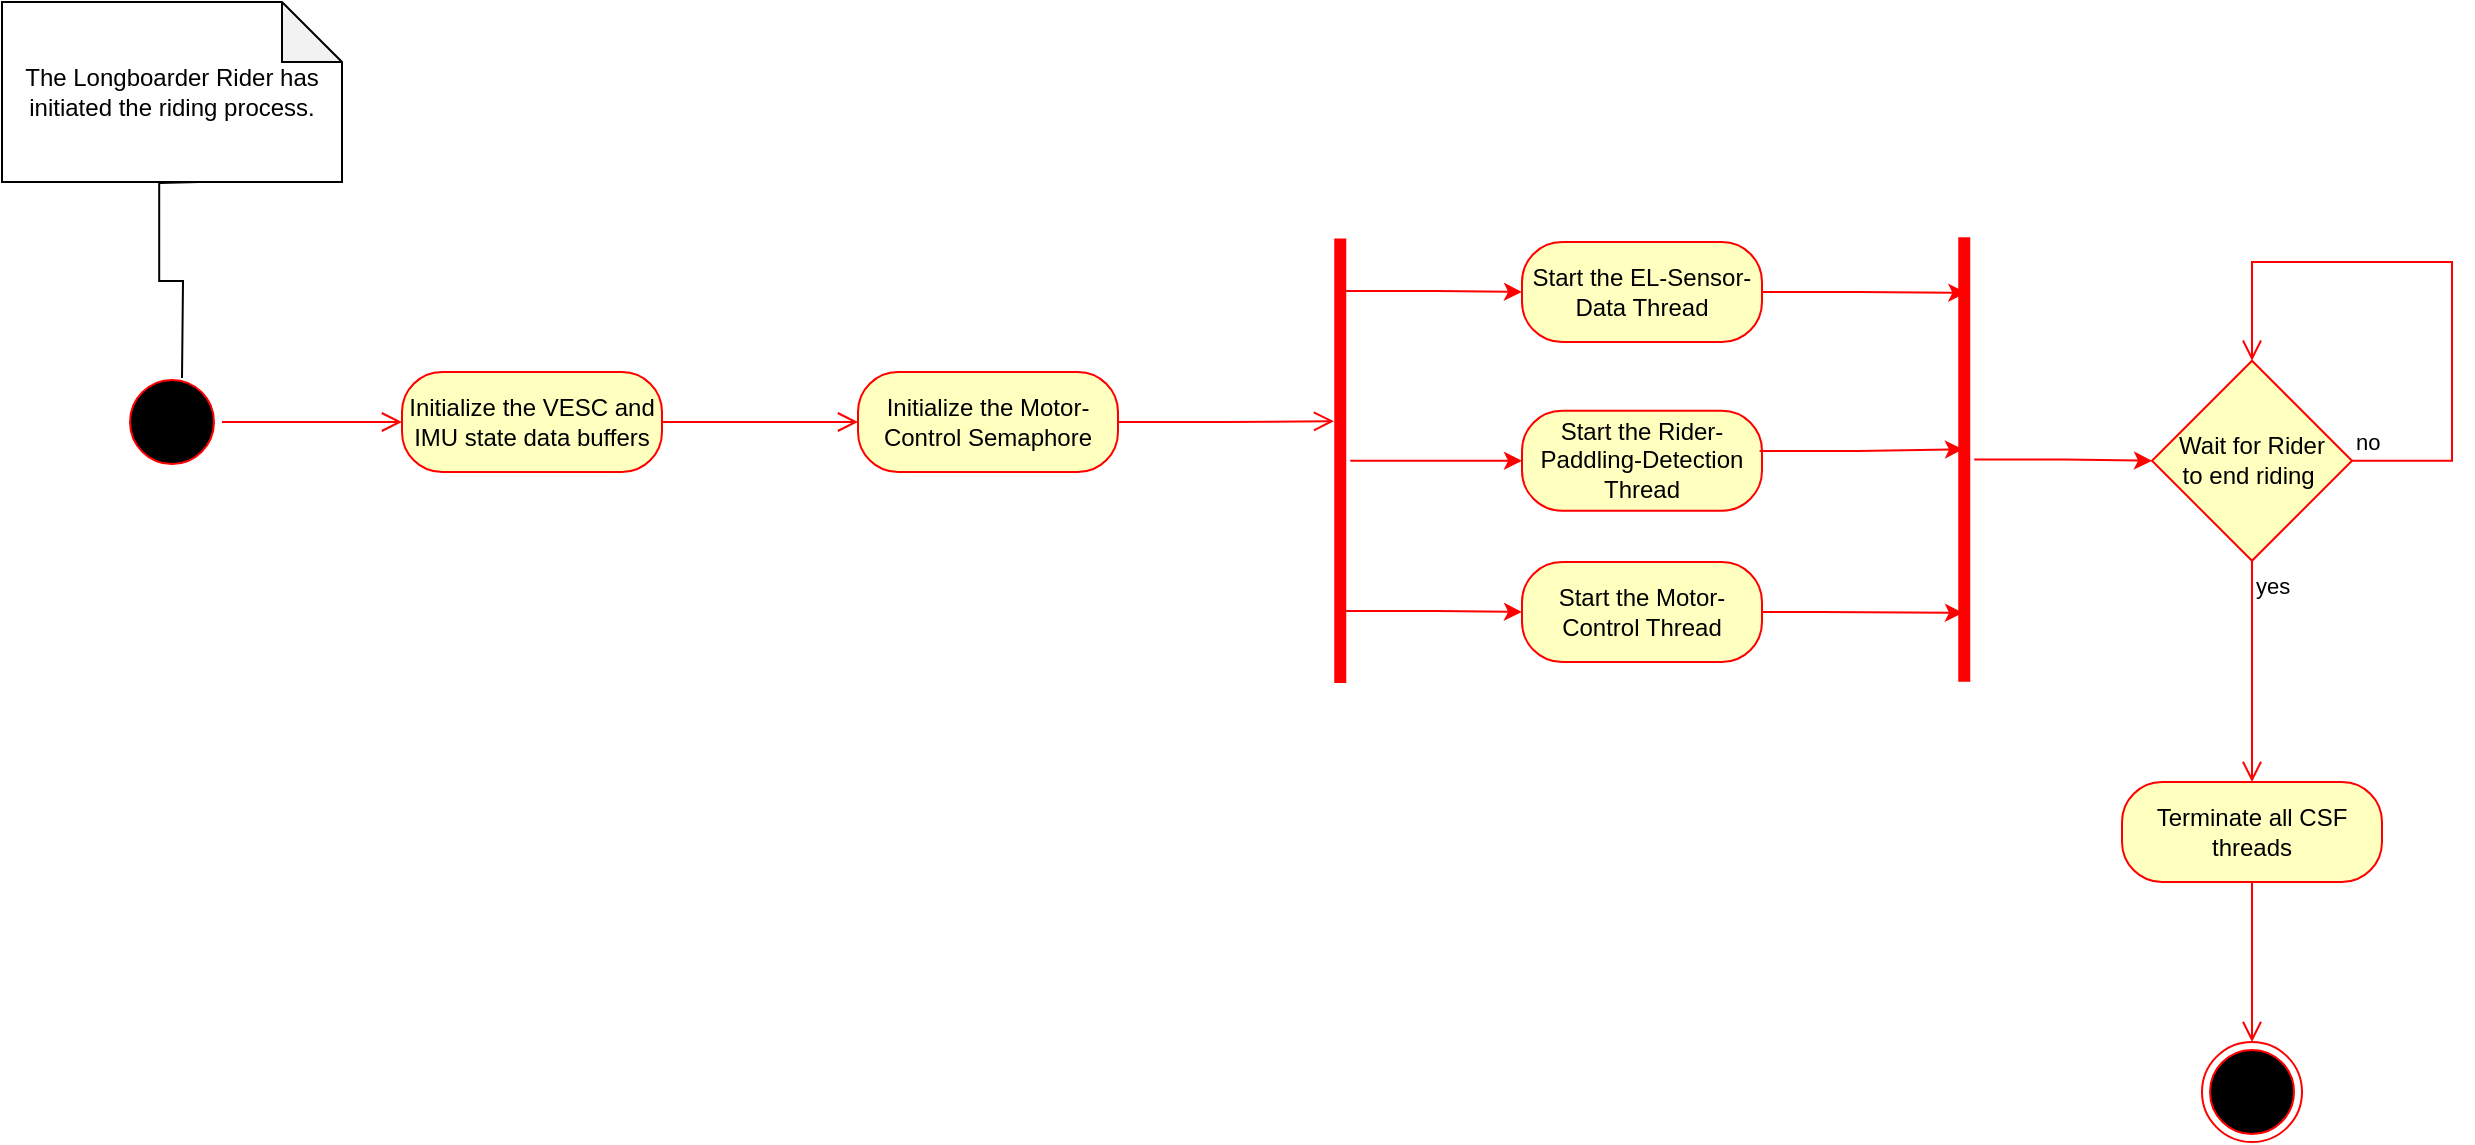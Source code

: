 <mxfile version="27.0.9">
  <diagram name="VESC and IMU Sensor Data Acquisition Loop" id="vesc-imu-loop">
    <mxGraphModel dx="1722" dy="1003" grid="1" gridSize="10" guides="1" tooltips="1" connect="1" arrows="1" fold="1" page="1" pageScale="1" pageWidth="827" pageHeight="1169" background="none" math="0" shadow="0">
      <root>
        <mxCell id="0" />
        <mxCell id="1" parent="0" />
        <mxCell id="j_JZVtlXSnlJvMZP3zWs-1" value="" style="ellipse;html=1;shape=startState;fillColor=#000000;strokeColor=#ff0000;" vertex="1" parent="1">
          <mxGeometry x="230" y="365" width="50" height="50" as="geometry" />
        </mxCell>
        <mxCell id="j_JZVtlXSnlJvMZP3zWs-2" value="" style="edgeStyle=orthogonalEdgeStyle;html=1;verticalAlign=bottom;endArrow=open;endSize=8;strokeColor=#ff0000;rounded=0;" edge="1" parent="1" source="j_JZVtlXSnlJvMZP3zWs-1" target="j_JZVtlXSnlJvMZP3zWs-10">
          <mxGeometry relative="1" as="geometry">
            <mxPoint x="347.5" y="390" as="targetPoint" />
          </mxGeometry>
        </mxCell>
        <mxCell id="j_JZVtlXSnlJvMZP3zWs-3" value="The Longboarder Rider has initiated the riding process." style="shape=note;whiteSpace=wrap;html=1;backgroundOutline=1;darkOpacity=0.05;" vertex="1" parent="1">
          <mxGeometry x="170" y="180" width="170" height="90" as="geometry" />
        </mxCell>
        <mxCell id="j_JZVtlXSnlJvMZP3zWs-4" style="edgeStyle=orthogonalEdgeStyle;rounded=0;orthogonalLoop=1;jettySize=auto;html=1;endArrow=none;startFill=0;entryX=0.727;entryY=0.06;entryDx=0;entryDy=0;entryPerimeter=0;" edge="1" parent="1">
          <mxGeometry relative="1" as="geometry">
            <mxPoint x="260.0" y="368" as="targetPoint" />
            <mxPoint x="268.65" y="270" as="sourcePoint" />
          </mxGeometry>
        </mxCell>
        <mxCell id="j_JZVtlXSnlJvMZP3zWs-5" value="&lt;font style=&quot;color: rgb(0, 0, 0);&quot;&gt;Start the EL-Sensor-Data Thread&lt;/font&gt;" style="rounded=1;whiteSpace=wrap;html=1;arcSize=40;fontColor=#000000;fillColor=#ffffc0;strokeColor=#ff0000;labelBackgroundColor=none;" vertex="1" parent="1">
          <mxGeometry x="930" y="300" width="120" height="50" as="geometry" />
        </mxCell>
        <mxCell id="j_JZVtlXSnlJvMZP3zWs-6" value="&lt;font style=&quot;color: rgb(0, 0, 0);&quot;&gt;Start the Rider-Paddling-Detection Thread&lt;/font&gt;" style="rounded=1;whiteSpace=wrap;html=1;arcSize=40;fontColor=#000000;fillColor=#ffffc0;strokeColor=#ff0000;labelBackgroundColor=none;" vertex="1" parent="1">
          <mxGeometry x="930" y="384.38" width="120" height="50" as="geometry" />
        </mxCell>
        <mxCell id="j_JZVtlXSnlJvMZP3zWs-8" value="&lt;font style=&quot;color: rgb(0, 0, 0);&quot;&gt;Start the Motor-Control Thread&lt;/font&gt;" style="rounded=1;whiteSpace=wrap;html=1;arcSize=40;fontColor=#000000;fillColor=#ffffc0;strokeColor=#ff0000;labelBackgroundColor=none;" vertex="1" parent="1">
          <mxGeometry x="930" y="460" width="120" height="50" as="geometry" />
        </mxCell>
        <mxCell id="j_JZVtlXSnlJvMZP3zWs-10" value="&lt;font style=&quot;color: rgb(0, 0, 0);&quot;&gt;Initialize the VESC and IMU state data buffers&lt;/font&gt;" style="rounded=1;whiteSpace=wrap;html=1;arcSize=40;fontColor=#000000;fillColor=#ffffc0;strokeColor=#ff0000;labelBackgroundColor=none;" vertex="1" parent="1">
          <mxGeometry x="370" y="365" width="130" height="50" as="geometry" />
        </mxCell>
        <mxCell id="j_JZVtlXSnlJvMZP3zWs-11" value="&lt;font style=&quot;color: rgb(0, 0, 0);&quot;&gt;Initialize the Motor-Control Semaphore&lt;/font&gt;" style="rounded=1;whiteSpace=wrap;html=1;arcSize=40;fontColor=#000000;fillColor=#ffffc0;strokeColor=#ff0000;labelBackgroundColor=none;" vertex="1" parent="1">
          <mxGeometry x="598" y="365" width="130" height="50" as="geometry" />
        </mxCell>
        <mxCell id="j_JZVtlXSnlJvMZP3zWs-12" value="" style="edgeStyle=orthogonalEdgeStyle;html=1;verticalAlign=bottom;endArrow=open;endSize=8;strokeColor=#ff0000;rounded=0;exitX=1;exitY=0.5;exitDx=0;exitDy=0;entryX=0;entryY=0.5;entryDx=0;entryDy=0;" edge="1" parent="1" source="j_JZVtlXSnlJvMZP3zWs-10" target="j_JZVtlXSnlJvMZP3zWs-11">
          <mxGeometry relative="1" as="geometry">
            <mxPoint x="620.5" y="389.58" as="targetPoint" />
            <mxPoint x="507.5" y="389.58" as="sourcePoint" />
          </mxGeometry>
        </mxCell>
        <mxCell id="j_JZVtlXSnlJvMZP3zWs-19" style="edgeStyle=orthogonalEdgeStyle;rounded=0;orthogonalLoop=1;jettySize=auto;html=1;fontColor=#FF3333;strokeColor=#FF0000;exitX=0.882;exitY=0.771;exitDx=0;exitDy=0;exitPerimeter=0;" edge="1" parent="1" source="j_JZVtlXSnlJvMZP3zWs-13" target="j_JZVtlXSnlJvMZP3zWs-5">
          <mxGeometry relative="1" as="geometry" />
        </mxCell>
        <mxCell id="j_JZVtlXSnlJvMZP3zWs-20" style="edgeStyle=orthogonalEdgeStyle;rounded=0;orthogonalLoop=1;jettySize=auto;html=1;entryX=0;entryY=0.5;entryDx=0;entryDy=0;strokeColor=#FF0000;" edge="1" parent="1" source="j_JZVtlXSnlJvMZP3zWs-13" target="j_JZVtlXSnlJvMZP3zWs-6">
          <mxGeometry relative="1" as="geometry" />
        </mxCell>
        <mxCell id="j_JZVtlXSnlJvMZP3zWs-22" style="edgeStyle=orthogonalEdgeStyle;rounded=0;orthogonalLoop=1;jettySize=auto;html=1;entryX=0;entryY=0.5;entryDx=0;entryDy=0;exitX=0.162;exitY=0.688;exitDx=0;exitDy=0;exitPerimeter=0;strokeColor=#FF0000;" edge="1" parent="1" source="j_JZVtlXSnlJvMZP3zWs-13" target="j_JZVtlXSnlJvMZP3zWs-8">
          <mxGeometry relative="1" as="geometry" />
        </mxCell>
        <mxCell id="j_JZVtlXSnlJvMZP3zWs-13" value="" style="shape=line;html=1;strokeWidth=6;strokeColor=#ff0000;rotation=-90;" vertex="1" parent="1">
          <mxGeometry x="728" y="404.38" width="222.25" height="10" as="geometry" />
        </mxCell>
        <mxCell id="j_JZVtlXSnlJvMZP3zWs-16" value="" style="edgeStyle=orthogonalEdgeStyle;html=1;verticalAlign=bottom;endArrow=open;endSize=8;strokeColor=#ff0000;rounded=0;exitX=1;exitY=0.5;exitDx=0;exitDy=0;entryX=0.589;entryY=0.188;entryDx=0;entryDy=0;entryPerimeter=0;" edge="1" parent="1" source="j_JZVtlXSnlJvMZP3zWs-11" target="j_JZVtlXSnlJvMZP3zWs-13">
          <mxGeometry relative="1" as="geometry">
            <mxPoint x="875.5" y="390" as="targetPoint" />
            <mxPoint x="767.5" y="390" as="sourcePoint" />
          </mxGeometry>
        </mxCell>
        <mxCell id="j_JZVtlXSnlJvMZP3zWs-17" value="&lt;font color=&quot;#000000&quot;&gt;Wait for Rider&lt;/font&gt;&lt;div&gt;&lt;font color=&quot;#000000&quot;&gt;to end riding&lt;/font&gt;&lt;span style=&quot;color: rgb(0, 0, 0); background-color: transparent;&quot;&gt;&amp;nbsp;&lt;/span&gt;&lt;/div&gt;" style="rhombus;whiteSpace=wrap;html=1;fontColor=#000000;fillColor=#ffffc0;strokeColor=#ff0000;labelBackgroundColor=none;" vertex="1" parent="1">
          <mxGeometry x="1245" y="359.38" width="100" height="100" as="geometry" />
        </mxCell>
        <mxCell id="j_JZVtlXSnlJvMZP3zWs-18" value="" style="ellipse;html=1;shape=endState;fillColor=#000000;strokeColor=#ff0000;" vertex="1" parent="1">
          <mxGeometry x="1270" y="700" width="50" height="50" as="geometry" />
        </mxCell>
        <mxCell id="j_JZVtlXSnlJvMZP3zWs-41" style="edgeStyle=orthogonalEdgeStyle;rounded=0;orthogonalLoop=1;jettySize=auto;html=1;entryX=0;entryY=0.5;entryDx=0;entryDy=0;strokeColor=#FF0000;" edge="1" parent="1" source="j_JZVtlXSnlJvMZP3zWs-25" target="j_JZVtlXSnlJvMZP3zWs-17">
          <mxGeometry relative="1" as="geometry" />
        </mxCell>
        <mxCell id="j_JZVtlXSnlJvMZP3zWs-25" value="" style="shape=line;html=1;strokeWidth=6;strokeColor=#ff0000;rotation=-90;" vertex="1" parent="1">
          <mxGeometry x="1040.005" y="403.755" width="222.25" height="10" as="geometry" />
        </mxCell>
        <mxCell id="j_JZVtlXSnlJvMZP3zWs-28" style="edgeStyle=orthogonalEdgeStyle;rounded=0;orthogonalLoop=1;jettySize=auto;html=1;fontColor=#FF3333;strokeColor=#FF0000;exitX=1;exitY=0.5;exitDx=0;exitDy=0;entryX=0.875;entryY=0.604;entryDx=0;entryDy=0;entryPerimeter=0;" edge="1" parent="1" source="j_JZVtlXSnlJvMZP3zWs-5" target="j_JZVtlXSnlJvMZP3zWs-25">
          <mxGeometry relative="1" as="geometry">
            <mxPoint x="1091" y="320" as="sourcePoint" />
            <mxPoint x="1179" y="321" as="targetPoint" />
          </mxGeometry>
        </mxCell>
        <mxCell id="j_JZVtlXSnlJvMZP3zWs-29" style="edgeStyle=orthogonalEdgeStyle;rounded=0;orthogonalLoop=1;jettySize=auto;html=1;entryX=0.523;entryY=0.437;entryDx=0;entryDy=0;strokeColor=#FF0000;exitX=0.99;exitY=0.402;exitDx=0;exitDy=0;exitPerimeter=0;entryPerimeter=0;" edge="1" parent="1" source="j_JZVtlXSnlJvMZP3zWs-6" target="j_JZVtlXSnlJvMZP3zWs-25">
          <mxGeometry relative="1" as="geometry">
            <mxPoint x="1060" y="404.38" as="sourcePoint" />
            <mxPoint x="1146" y="404.38" as="targetPoint" />
          </mxGeometry>
        </mxCell>
        <mxCell id="j_JZVtlXSnlJvMZP3zWs-30" style="edgeStyle=orthogonalEdgeStyle;rounded=0;orthogonalLoop=1;jettySize=auto;html=1;entryX=0.155;entryY=0.437;entryDx=0;entryDy=0;exitX=1;exitY=0.5;exitDx=0;exitDy=0;strokeColor=#FF0000;entryPerimeter=0;" edge="1" parent="1" source="j_JZVtlXSnlJvMZP3zWs-8" target="j_JZVtlXSnlJvMZP3zWs-25">
          <mxGeometry relative="1" as="geometry">
            <mxPoint x="1050" y="484.58" as="sourcePoint" />
            <mxPoint x="1139" y="484.58" as="targetPoint" />
            <Array as="points">
              <mxPoint x="1080" y="485" />
            </Array>
          </mxGeometry>
        </mxCell>
        <mxCell id="j_JZVtlXSnlJvMZP3zWs-35" value="yes" style="edgeStyle=orthogonalEdgeStyle;html=1;align=left;verticalAlign=top;endArrow=open;endSize=8;strokeColor=#ff0000;rounded=0;exitX=0.5;exitY=1;exitDx=0;exitDy=0;entryX=0.5;entryY=0;entryDx=0;entryDy=0;" edge="1" parent="1" source="j_JZVtlXSnlJvMZP3zWs-17" target="j_JZVtlXSnlJvMZP3zWs-36">
          <mxGeometry x="-1" relative="1" as="geometry">
            <mxPoint x="1295" y="570" as="targetPoint" />
            <mxPoint x="1294.58" y="480" as="sourcePoint" />
          </mxGeometry>
        </mxCell>
        <mxCell id="j_JZVtlXSnlJvMZP3zWs-36" value="&lt;font style=&quot;color: rgb(0, 0, 0);&quot;&gt;Terminate all CSF threads&lt;/font&gt;" style="rounded=1;whiteSpace=wrap;html=1;arcSize=40;fontColor=#000000;fillColor=#ffffc0;strokeColor=#ff0000;labelBackgroundColor=none;" vertex="1" parent="1">
          <mxGeometry x="1230" y="570" width="130" height="50" as="geometry" />
        </mxCell>
        <mxCell id="j_JZVtlXSnlJvMZP3zWs-37" value="" style="edgeStyle=orthogonalEdgeStyle;html=1;verticalAlign=bottom;endArrow=open;endSize=8;strokeColor=#ff0000;rounded=0;entryX=0.5;entryY=0;entryDx=0;entryDy=0;exitX=0.5;exitY=1;exitDx=0;exitDy=0;" edge="1" parent="1" source="j_JZVtlXSnlJvMZP3zWs-36" target="j_JZVtlXSnlJvMZP3zWs-18">
          <mxGeometry relative="1" as="geometry">
            <mxPoint x="1235" y="660" as="targetPoint" />
            <mxPoint x="1145" y="660" as="sourcePoint" />
          </mxGeometry>
        </mxCell>
        <mxCell id="j_JZVtlXSnlJvMZP3zWs-38" value="no" style="edgeStyle=orthogonalEdgeStyle;html=1;align=left;verticalAlign=bottom;endArrow=open;endSize=8;strokeColor=#ff0000;rounded=0;exitX=1;exitY=0.5;exitDx=0;exitDy=0;entryX=0.5;entryY=0;entryDx=0;entryDy=0;" edge="1" parent="1" source="j_JZVtlXSnlJvMZP3zWs-17" target="j_JZVtlXSnlJvMZP3zWs-17">
          <mxGeometry x="-1" relative="1" as="geometry">
            <mxPoint x="1355" y="250" as="targetPoint" />
            <mxPoint x="1365" y="409" as="sourcePoint" />
            <Array as="points">
              <mxPoint x="1395" y="409" />
              <mxPoint x="1395" y="310" />
              <mxPoint x="1295" y="310" />
            </Array>
          </mxGeometry>
        </mxCell>
      </root>
    </mxGraphModel>
  </diagram>
</mxfile>
